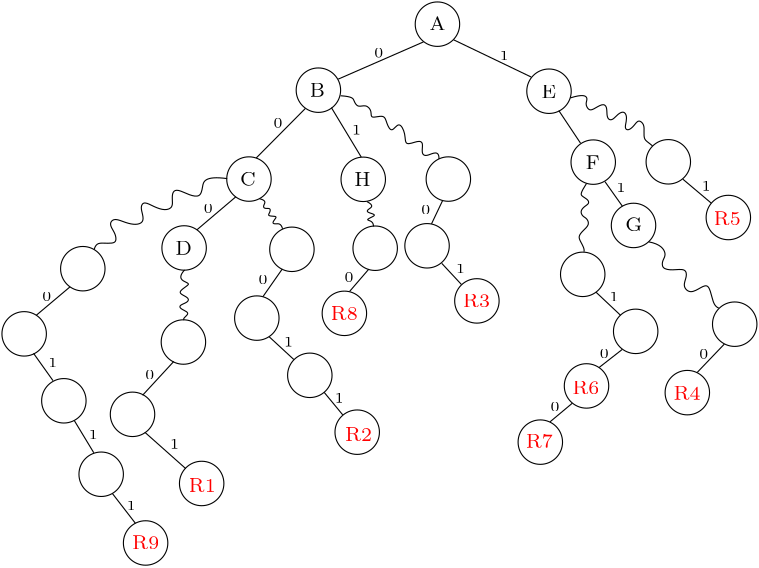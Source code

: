 <?xml version="1.0"?>
<!DOCTYPE ipe SYSTEM "ipe.dtd">
<ipe version="70218" creator="Ipe 7.2.28">
<info created="D:20241121145817" modified="D:20241121152601"/>
<ipestyle name="basic">
<symbol name="arrow/arc(spx)">
<path stroke="sym-stroke" fill="sym-stroke" pen="sym-pen">
0 0 m
-1 0.333 l
-1 -0.333 l
h
</path>
</symbol>
<symbol name="arrow/farc(spx)">
<path stroke="sym-stroke" fill="white" pen="sym-pen">
0 0 m
-1 0.333 l
-1 -0.333 l
h
</path>
</symbol>
<symbol name="arrow/ptarc(spx)">
<path stroke="sym-stroke" fill="sym-stroke" pen="sym-pen">
0 0 m
-1 0.333 l
-0.8 0 l
-1 -0.333 l
h
</path>
</symbol>
<symbol name="arrow/fptarc(spx)">
<path stroke="sym-stroke" fill="white" pen="sym-pen">
0 0 m
-1 0.333 l
-0.8 0 l
-1 -0.333 l
h
</path>
</symbol>
<symbol name="mark/circle(sx)" transformations="translations">
<path fill="sym-stroke">
0.6 0 0 0.6 0 0 e
0.4 0 0 0.4 0 0 e
</path>
</symbol>
<symbol name="mark/disk(sx)" transformations="translations">
<path fill="sym-stroke">
0.6 0 0 0.6 0 0 e
</path>
</symbol>
<symbol name="mark/fdisk(sfx)" transformations="translations">
<group>
<path fill="sym-fill">
0.5 0 0 0.5 0 0 e
</path>
<path fill="sym-stroke" fillrule="eofill">
0.6 0 0 0.6 0 0 e
0.4 0 0 0.4 0 0 e
</path>
</group>
</symbol>
<symbol name="mark/box(sx)" transformations="translations">
<path fill="sym-stroke" fillrule="eofill">
-0.6 -0.6 m
0.6 -0.6 l
0.6 0.6 l
-0.6 0.6 l
h
-0.4 -0.4 m
0.4 -0.4 l
0.4 0.4 l
-0.4 0.4 l
h
</path>
</symbol>
<symbol name="mark/square(sx)" transformations="translations">
<path fill="sym-stroke">
-0.6 -0.6 m
0.6 -0.6 l
0.6 0.6 l
-0.6 0.6 l
h
</path>
</symbol>
<symbol name="mark/fsquare(sfx)" transformations="translations">
<group>
<path fill="sym-fill">
-0.5 -0.5 m
0.5 -0.5 l
0.5 0.5 l
-0.5 0.5 l
h
</path>
<path fill="sym-stroke" fillrule="eofill">
-0.6 -0.6 m
0.6 -0.6 l
0.6 0.6 l
-0.6 0.6 l
h
-0.4 -0.4 m
0.4 -0.4 l
0.4 0.4 l
-0.4 0.4 l
h
</path>
</group>
</symbol>
<symbol name="mark/cross(sx)" transformations="translations">
<group>
<path fill="sym-stroke">
-0.43 -0.57 m
0.57 0.43 l
0.43 0.57 l
-0.57 -0.43 l
h
</path>
<path fill="sym-stroke">
-0.43 0.57 m
0.57 -0.43 l
0.43 -0.57 l
-0.57 0.43 l
h
</path>
</group>
</symbol>
<symbol name="arrow/fnormal(spx)">
<path stroke="sym-stroke" fill="white" pen="sym-pen">
0 0 m
-1 0.333 l
-1 -0.333 l
h
</path>
</symbol>
<symbol name="arrow/pointed(spx)">
<path stroke="sym-stroke" fill="sym-stroke" pen="sym-pen">
0 0 m
-1 0.333 l
-0.8 0 l
-1 -0.333 l
h
</path>
</symbol>
<symbol name="arrow/fpointed(spx)">
<path stroke="sym-stroke" fill="white" pen="sym-pen">
0 0 m
-1 0.333 l
-0.8 0 l
-1 -0.333 l
h
</path>
</symbol>
<symbol name="arrow/linear(spx)">
<path stroke="sym-stroke" pen="sym-pen">
-1 0.333 m
0 0 l
-1 -0.333 l
</path>
</symbol>
<symbol name="arrow/fdouble(spx)">
<path stroke="sym-stroke" fill="white" pen="sym-pen">
0 0 m
-1 0.333 l
-1 -0.333 l
h
-1 0 m
-2 0.333 l
-2 -0.333 l
h
</path>
</symbol>
<symbol name="arrow/double(spx)">
<path stroke="sym-stroke" fill="sym-stroke" pen="sym-pen">
0 0 m
-1 0.333 l
-1 -0.333 l
h
-1 0 m
-2 0.333 l
-2 -0.333 l
h
</path>
</symbol>
<symbol name="arrow/mid-normal(spx)">
<path stroke="sym-stroke" fill="sym-stroke" pen="sym-pen">
0.5 0 m
-0.5 0.333 l
-0.5 -0.333 l
h
</path>
</symbol>
<symbol name="arrow/mid-fnormal(spx)">
<path stroke="sym-stroke" fill="white" pen="sym-pen">
0.5 0 m
-0.5 0.333 l
-0.5 -0.333 l
h
</path>
</symbol>
<symbol name="arrow/mid-pointed(spx)">
<path stroke="sym-stroke" fill="sym-stroke" pen="sym-pen">
0.5 0 m
-0.5 0.333 l
-0.3 0 l
-0.5 -0.333 l
h
</path>
</symbol>
<symbol name="arrow/mid-fpointed(spx)">
<path stroke="sym-stroke" fill="white" pen="sym-pen">
0.5 0 m
-0.5 0.333 l
-0.3 0 l
-0.5 -0.333 l
h
</path>
</symbol>
<symbol name="arrow/mid-double(spx)">
<path stroke="sym-stroke" fill="sym-stroke" pen="sym-pen">
1 0 m
0 0.333 l
0 -0.333 l
h
0 0 m
-1 0.333 l
-1 -0.333 l
h
</path>
</symbol>
<symbol name="arrow/mid-fdouble(spx)">
<path stroke="sym-stroke" fill="white" pen="sym-pen">
1 0 m
0 0.333 l
0 -0.333 l
h
0 0 m
-1 0.333 l
-1 -0.333 l
h
</path>
</symbol>
<anglesize name="22.5 deg" value="22.5"/>
<anglesize name="30 deg" value="30"/>
<anglesize name="45 deg" value="45"/>
<anglesize name="60 deg" value="60"/>
<anglesize name="90 deg" value="90"/>
<arrowsize name="large" value="10"/>
<arrowsize name="small" value="5"/>
<arrowsize name="tiny" value="3"/>
<color name="blue" value="0 0 1"/>
<color name="brown" value="0.647 0.165 0.165"/>
<color name="darkblue" value="0 0 0.545"/>
<color name="darkcyan" value="0 0.545 0.545"/>
<color name="darkgray" value="0.663"/>
<color name="darkgreen" value="0 0.392 0"/>
<color name="darkmagenta" value="0.545 0 0.545"/>
<color name="darkorange" value="1 0.549 0"/>
<color name="darkred" value="0.545 0 0"/>
<color name="gold" value="1 0.843 0"/>
<color name="gray" value="0.745"/>
<color name="green" value="0 1 0"/>
<color name="lightblue" value="0.678 0.847 0.902"/>
<color name="lightcyan" value="0.878 1 1"/>
<color name="lightgray" value="0.827"/>
<color name="lightgreen" value="0.565 0.933 0.565"/>
<color name="lightyellow" value="1 1 0.878"/>
<color name="navy" value="0 0 0.502"/>
<color name="orange" value="1 0.647 0"/>
<color name="pink" value="1 0.753 0.796"/>
<color name="purple" value="0.627 0.125 0.941"/>
<color name="red" value="1 0 0"/>
<color name="seagreen" value="0.18 0.545 0.341"/>
<color name="turquoise" value="0.251 0.878 0.816"/>
<color name="violet" value="0.933 0.51 0.933"/>
<color name="yellow" value="1 1 0"/>
<dashstyle name="dash dot dotted" value="[4 2 1 2 1 2] 0"/>
<dashstyle name="dash dotted" value="[4 2 1 2] 0"/>
<dashstyle name="dashed" value="[4] 0"/>
<dashstyle name="dotted" value="[1 3] 0"/>
<gridsize name="10 pts (~3.5 mm)" value="10"/>
<gridsize name="14 pts (~5 mm)" value="14"/>
<gridsize name="16 pts (~6 mm)" value="16"/>
<gridsize name="20 pts (~7 mm)" value="20"/>
<gridsize name="28 pts (~10 mm)" value="28"/>
<gridsize name="32 pts (~12 mm)" value="32"/>
<gridsize name="4 pts" value="4"/>
<gridsize name="56 pts (~20 mm)" value="56"/>
<gridsize name="8 pts (~3 mm)" value="8"/>
<opacity name="10%" value="0.1"/>
<opacity name="30%" value="0.3"/>
<opacity name="50%" value="0.5"/>
<opacity name="75%" value="0.75"/>
<pen name="fat" value="1.2"/>
<pen name="heavier" value="0.8"/>
<pen name="ultrafat" value="2"/>
<symbolsize name="large" value="5"/>
<symbolsize name="small" value="2"/>
<symbolsize name="tiny" value="1.1"/>
<textsize name="Huge" value="\Huge"/>
<textsize name="LARGE" value="\LARGE"/>
<textsize name="Large" value="\Large"/>
<textsize name="footnote" value="\footnotesize"/>
<textsize name="huge" value="\huge"/>
<textsize name="large" value="\large"/>
<textsize name="script" value="\scriptsize"/>
<textsize name="small" value="\small"/>
<textsize name="tiny" value="\tiny"/>
<textstyle name="center" begin="\begin{center}" end="\end{center}"/>
<textstyle name="item" begin="\begin{itemize}\item{}" end="\end{itemize}"/>
<textstyle name="itemize" begin="\begin{itemize}" end="\end{itemize}"/>
<tiling name="falling" angle="-60" step="4" width="1"/>
<tiling name="rising" angle="30" step="4" width="1"/>
</ipestyle>
<page>
<layer name="alpha"/>
<view layers="alpha" active="alpha"/>
<path layer="alpha" stroke="black">
8 0 0 8 232 672 e
</path>
<path matrix="1 0 0 1 -42.854 -23.7612" stroke="black">
8 0 0 8 232 672 e
</path>
<path matrix="1 0 0 1 40.1648 -24.1402" stroke="black">
8 0 0 8 232 672 e
</path>
<text matrix="1 0 0 1 -1.13724 -2.27449" transformations="translations" pos="230.174 672.121" stroke="black" type="label" width="5.881" height="4.765" depth="0" valign="baseline" size="script">A</text>
<text matrix="1 0 0 1 -44.2257 -26.2832" transformations="translations" pos="230.174 672.121" stroke="black" type="label" width="5.569" height="4.765" depth="0" valign="baseline" size="script">B</text>
<text matrix="1 0 0 1 39.1722 -26.7886" transformations="translations" pos="230.174 672.121" stroke="black" type="label" width="5.355" height="4.765" depth="0" valign="baseline" size="script">E</text>
<path matrix="1 0 0 1 -67.8513 -55.7613" stroke="black">
8 0 0 8 232 672 e
</path>
<text matrix="1 0 0 1 -69.223 -58.2833" transformations="translations" pos="230.174 672.121" stroke="black" type="label" width="5.687" height="4.765" depth="0" valign="baseline" size="script">C</text>
<path matrix="1 0 0 1 -26.7084 -55.8586" stroke="black">
8 0 0 8 232 672 e
</path>
<text matrix="1 0 0 1 -28.0801 -58.3806" transformations="translations" pos="230.174 672.121" stroke="black" type="label" width="5.881" height="4.765" depth="0" valign="baseline" size="script">H</text>
<path stroke="black">
226.972 665.617 m
196.276 652.215 l
</path>
<path stroke="black">
237.828 666.365 m
265.754 652.964 l
</path>
<path stroke="black">
184.471 641.676 m
166.772 623.843 l
</path>
<path stroke="black">
193.831 641.942 m
204.566 624.154 l
</path>
<text matrix="1 0 0 1 0.691549 -1.7865" transformations="translations" pos="208.458 661.775" stroke="black" type="label" width="3.39" height="3.21" depth="0" valign="baseline" size="tiny">0</text>
<text matrix="1 0 0 1 45.8727 -2.7659" transformations="translations" pos="208.458 661.775" stroke="black" type="label" width="3.39" height="3.21" depth="0" valign="baseline" size="tiny">1</text>
<path matrix="1 0 0 1 -91.195 -80.564" stroke="black">
8 0 0 8 232 672 e
</path>
<text matrix="1 0 0 1 -92.5667 -83.086" transformations="translations" pos="230.174 672.121" stroke="black" type="label" width="5.998" height="4.765" depth="0" valign="baseline" size="script">D</text>
<path matrix="1 0 0 1 -52.3865 -81.0504" stroke="black">
8 0 0 8 232 672 e
</path>
<path matrix="1 0 0 1 3.92933 -55.7615" stroke="black">
8 0 0 8 232 672 e
</path>
<path stroke="black">
197.15 646.228 m
201.527 645.936
201.819 644.477
203.278 641.851
206.293 643.213
208.53 640.684
207.655 637.766
213.004 639.614
213.588 636.501
215.533 632.514
218.159 637.377
220.688 632.416
220.104 627.942
225.259 630.276
227.01 629.304
226.135 625.608
227.788 623.857
232.652 626.872
232.554 623.468 c
</path>
<path matrix="1 0 0 1 -3.73796 -79.7867" stroke="black">
8 0 0 8 232 672 e
</path>
<path matrix="1 0 0 1 14.2052 -99.6253" stroke="black">
8 0 0 8 232 672 e
</path>
<path stroke="black">
233.852 608.483 m
229.86 600.1 l
</path>
<path stroke="black">
233.541 585.901 m
240.654 578.265 l
</path>
<path matrix="1 0 0 1 -22.4127 -80.6621" stroke="black">
8 0 0 8 232 672 e
</path>
<path stroke="black">
206.635 608.12 m
209.455 606.661
206.732 605.299
206.538 604.327
208.775 603.743
209.747 603.16
207.705 602.284
206.44 601.506
207.802 601.312
208.969 600.436
208.969 599.172 c
</path>
<path matrix="1 0 0 1 -33.5004 -104.103" stroke="black">
8 0 0 8 232 672 e
</path>
<text matrix="1 0 0 1 -1.32547 -3.51537" transformations="translations" pos="194.858 568.999" stroke="red" type="label" width="9.755" height="4.765" depth="0" valign="baseline" size="script">R8</text>
<path stroke="black">
207.297 583.819 m
200.377 575.79 l
</path>
<text matrix="1 0 0 1 46.2811 1.08097" transformations="translations" pos="194.858 568.999" stroke="red" type="label" width="9.755" height="4.765" depth="0" valign="baseline" size="script">R3</text>
<path stroke="black">
159.425 609.862 m
145.364 597.933 l
</path>
<path stroke="black">
167.982 609.158 m
170.577 608.51
169.109 606.7
169.587 605.437
172.011 605.915
171.738 604.241
170.714 602.91
173.548 602.876
174.265 602.568
172.25 600.383
173.616 599.939
175.699 600.383
176.245 598.334 c
</path>
<path matrix="1 0 0 1 -65.0223 -105.817" stroke="black">
8 0 0 8 232 672 e
</path>
<path matrix="1 0 0 1 -45.9418 -126.414" stroke="black">
8 0 0 8 232 672 e
</path>
<path matrix="1 0 0 1 -28.8832 -146.884" stroke="black">
8 0 0 8 232 672 e
</path>
<path stroke="black">
176.159 583.884 m
169.185 573.914 l
</path>
<path stroke="black">
171.375 559.506 m
180.308 551.265 l
</path>
<path stroke="black">
191.208 539.469 m
197.907 531.351 l
</path>
<text matrix="1 0 0 1 3.86367 -47.0811" transformations="translations" pos="194.858 568.999" stroke="red" type="label" width="9.755" height="4.765" depth="0" valign="baseline" size="script">R2</text>
<path matrix="1 0 0 1 -91.4479 -114.429" stroke="black">
8 0 0 8 232 672 e
</path>
<path matrix="1 0 0 1 -109.77 -140.459" stroke="black">
8 0 0 8 232 672 e
</path>
<path matrix="1 0 0 1 -84.8771 -165.352" stroke="black">
8 0 0 8 232 672 e
</path>
<path stroke="black">
140.978 583.529 m
138.212 580.475
142.476 578.804
142.592 578.227
139.192 576.037
139.307 574.827
142.707 573.444
142.188 571.831
139.134 570.908
139.192 569.641
142.015 568.488
142.419 567.451
140.229 565.952
140.805 565.491 c
</path>
<path stroke="black">
136.971 550.459 m
125.964 538.53 l
h
</path>
<path stroke="black">
126.771 524.987 m
141.294 512.078 l
h
</path>
<text matrix="1 0 0 1 -52.4393 -65.4223" transformations="translations" pos="194.858 568.999" stroke="red" type="label" width="9.755" height="4.765" depth="0" valign="baseline" size="script">R1</text>
<path matrix="1 0 0 1 -127.664 -88.0282" stroke="black">
8 0 0 8 232 672 e
</path>
<path matrix="1 0 0 1 -148.777 -111.488" stroke="black">
8 0 0 8 232 672 e
</path>
<path matrix="1 0 0 1 -134.488 -135.587" stroke="black">
8 0 0 8 232 672 e
</path>
<path matrix="1 0 0 1 -121.052 -162.032" stroke="black">
8 0 0 8 232 672 e
</path>
<path matrix="1 0 0 1 -105.057 -186.771" stroke="black">
8 0 0 8 232 672 e
</path>
<path stroke="black">
156.308 616.403 m
147.998 617.526
147.474 612.884
146.575 609.664
142.832 610.338
138.415 612.659
136.618 611.761
136.468 609.065
136.842 605.996
133.997 604.798
129.954 606.22
126.361 608.317
125.013 606.295
125.986 603.301
126.211 600.68
123.591 599.632
119.772 600.456
115.804 602.252
114.007 600.605
114.606 598.659
116.104 596.488
116.478 593.792
115.056 593.044
111.761 593.193
109.291 593.193
108.542 591.471
108.467 590.872 c
</path>
<path stroke="black">
99.7504 577.455 m
87.6403 567.253 l
</path>
<path stroke="black">
86.5971 553.497 m
93.6001 543.673 l
</path>
<path stroke="black">
101.284 529.278 m
108.287 517.704 l
</path>
<path stroke="black">
114.998 503.017 m
123.266 492.318 l
</path>
<text matrix="1 0 0 1 -72.7836 -86.0195" transformations="translations" pos="194.858 568.999" stroke="red" type="label" width="9.755" height="4.765" depth="0" valign="baseline" size="script">R9</text>
<text matrix="1 0 0 1 -35.5875 -27.0676" transformations="translations" pos="208.458 661.775" stroke="black" type="label" width="3.39" height="3.21" depth="0" valign="baseline" size="tiny">0</text>
<text matrix="1 0 0 1 -60.704 -57.7656" transformations="translations" pos="208.458 661.775" stroke="black" type="label" width="3.39" height="3.21" depth="0" valign="baseline" size="tiny">0</text>
<text matrix="1 0 0 1 -41.0048 -83.3745" transformations="translations" pos="208.458 661.775" stroke="black" type="label" width="3.39" height="3.21" depth="0" valign="baseline" size="tiny">0</text>
<text matrix="1 0 0 1 -81.7165 -117.684" transformations="translations" pos="208.458 661.775" stroke="black" type="label" width="3.39" height="3.21" depth="0" valign="baseline" size="tiny">0</text>
<text matrix="1 0 0 1 -118.817 -89.4484" transformations="translations" pos="208.458 661.775" stroke="black" type="label" width="3.39" height="3.21" depth="0" valign="baseline" size="tiny">0</text>
<text matrix="1 0 0 1 -9.97851 -82.5537" transformations="translations" pos="208.458 661.775" stroke="black" type="label" width="3.39" height="3.21" depth="0" valign="baseline" size="tiny">0</text>
<text matrix="1 0 0 1 17.6004 -58.258" transformations="translations" pos="208.458 661.775" stroke="black" type="label" width="3.39" height="3.21" depth="0" valign="baseline" size="tiny">0</text>
<text matrix="1 0 0 1 -7.31512 -29.5238" transformations="translations" pos="208.458 661.775" stroke="black" type="label" width="3.39" height="3.21" depth="0" valign="baseline" size="tiny">1</text>
<text matrix="1 0 0 1 30.1134 -79.4284" transformations="translations" pos="208.458 661.775" stroke="black" type="label" width="3.39" height="3.21" depth="0" valign="baseline" size="tiny">1</text>
<text matrix="1 0 0 1 -31.775 -105.858" transformations="translations" pos="208.458 661.775" stroke="black" type="label" width="3.39" height="3.21" depth="0" valign="baseline" size="tiny">1</text>
<text matrix="1 0 0 1 -13.5532 -126.05" transformations="translations" pos="208.458 661.775" stroke="black" type="label" width="3.39" height="3.21" depth="0" valign="baseline" size="tiny">1</text>
<text matrix="1 0 0 1 -116.646 -113.245" transformations="translations" pos="208.458 661.775" stroke="black" type="label" width="3.39" height="3.21" depth="0" valign="baseline" size="tiny">1</text>
<text matrix="1 0 0 1 -102.035 -139.183" transformations="translations" pos="208.458 661.775" stroke="black" type="label" width="3.39" height="3.21" depth="0" valign="baseline" size="tiny">1</text>
<text matrix="1 0 0 1 -88.4102 -164.792" transformations="translations" pos="208.458 661.775" stroke="black" type="label" width="3.39" height="3.21" depth="0" valign="baseline" size="tiny">1</text>
<text matrix="1 0 0 1 -72.815 -142.63" transformations="translations" pos="208.458 661.775" stroke="black" type="label" width="3.39" height="3.21" depth="0" valign="baseline" size="tiny">1</text>
<path matrix="1 0 0 1 56.086 -49.6653" stroke="black">
8 0 0 8 232 672 e
</path>
<text matrix="1 0 0 1 55.0934 -52.3137" transformations="translations" pos="230.174 672.121" stroke="black" type="label" width="5.14" height="4.765" depth="0" valign="baseline" size="script">F</text>
<path stroke="black">
275.691 640.884 m
283.528 629.127 l
</path>
<path matrix="1 0 0 1 83.1141 -49.5499" stroke="black">
8 0 0 8 232 672 e
</path>
<path matrix="1 0 0 1 104.725 -69.6048" stroke="black">
8 0 0 8 232 672 e
</path>
<path matrix="1 0 0 1 70.5918 -72.4603" stroke="black">
8 0 0 8 232 672 e
</path>
<path matrix="1 0 0 1 52.3061 -90.0651" stroke="black">
8 0 0 8 232 672 e
</path>
<path matrix="1 0 0 1 71.3699 -110.588" stroke="black">
8 0 0 8 232 672 e
</path>
<path matrix="1 0 0 1 53.6678 -130.235" stroke="black">
8 0 0 8 232 672 e
</path>
<path matrix="1 0 0 1 37.0355 -150.466" stroke="black">
8 0 0 8 232 672 e
</path>
<path stroke="black">
279.835 645.449 m
284.388 646.89
286.463 645.507
285.08 643.432
286.405 640.954
287.961 641.127
291.477 643.547
293.09 642.395
292.917 639.225
293.551 637.554
295.107 637.439
296.951 639.686
299.026 640.724
300.121 639.283
300.063 637.093
299.314 634.327
300.812 633.635
302.829 635.422
304.328 637.785
306.518 635.998
306.345 633.174
306.345 630.35
307.613 629.659
309.457 628.16 c
</path>
<path stroke="black">
292.317 615.296 m
298.585 606.461 l
</path>
<path stroke="black">
285.676 614.667 m
283.414 611.163
283.725 610.142
286.253 608.9
286.697 607.392
284.967 606.461
283.325 604.686
284.257 602.734
285.765 602.202
286.874 599.851
284.346 597.633
282.66 595.637
283.414 593.818
285.055 591.024
284.745 590.092 c
</path>
<path stroke="black">
289.1 575.497 m
297.917 567.199 l
</path>
<path stroke="black">
298.551 554.924 m
290.137 548.354 l
</path>
<path stroke="black">
280.571 535.56 m
272.503 528.818 l
</path>
<path matrix="1 0 0 1 107.02 -108.008" stroke="black">
8 0 0 8 232 672 e
</path>
<path matrix="1 0 0 1 89.9613 -132.648" stroke="black">
8 0 0 8 232 672 e
</path>
<path stroke="black">
308.045 593.641 m
312.367 592.834
314.73 589.146
313.001 587.244
312.655 583.96
316.516 583.326
321.472 584.132
321.876 581.078
320.147 577.62
323.028 574.797
327.005 577.39
329.656 578.485
330.866 573.413
331.788 570.359
333.286 569.783 c
</path>
<path stroke="black">
335.288 556.841 m
325.484 546.594 l
</path>
<path stroke="black">
320.341 616.199 m
330.599 607.555 l
</path>
<text matrix="1 0 0 1 81.8755 -110.019" transformations="translations" pos="208.458 661.775" stroke="black" type="label" width="3.39" height="3.21" depth="0" valign="baseline" size="tiny">0</text>
<text matrix="1 0 0 1 64.1734 -129.18" transformations="translations" pos="208.458 661.775" stroke="black" type="label" width="3.39" height="3.21" depth="0" valign="baseline" size="tiny">0</text>
<text matrix="1 0 0 1 118.595 -49.7151" transformations="translations" pos="208.458 661.775" stroke="black" type="label" width="3.39" height="3.21" depth="0" valign="baseline" size="tiny">1</text>
<text matrix="1 0 0 1 87.8975 -50.2076" transformations="translations" pos="208.458 661.775" stroke="black" type="label" width="3.39" height="3.21" depth="0" valign="baseline" size="tiny">1</text>
<text matrix="1 0 0 1 85.4351 -89.606" transformations="translations" pos="208.458 661.775" stroke="black" type="label" width="3.39" height="3.21" depth="0" valign="baseline" size="tiny">1</text>
<text matrix="1 0 0 1 117.662 -110.183" transformations="translations" pos="208.458 661.775" stroke="black" type="label" width="3.39" height="3.21" depth="0" valign="baseline" size="tiny">0</text>
<text matrix="1 0 0 1 136.569 30.6297" transformations="translations" pos="194.858 568.999" stroke="red" type="label" width="9.755" height="4.765" depth="0" valign="baseline" size="script">R5</text>
<text matrix="1 0 0 1 122.123 -32.2436" transformations="translations" pos="194.858 568.999" stroke="red" type="label" width="12.44" height="4.765" depth="0" valign="baseline" size="script">R4
</text>
<text matrix="1 0 0 1 85.6792 -30.2737" transformations="translations" pos="194.858 568.999" stroke="red" type="label" width="9.755" height="4.765" depth="0" valign="baseline" size="script">R6</text>
<text matrix="1 0 0 1 68.9348 -49.4804" transformations="translations" pos="194.858 568.999" stroke="red" type="label" width="9.755" height="4.765" depth="0" valign="baseline" size="script">R7</text>
<text matrix="1 0 0 1 69.4312 -74.6328" transformations="translations" pos="230.174 672.121" stroke="black" type="label" width="6.164" height="4.765" depth="0" valign="baseline" size="script">G</text>
</page>
</ipe>
